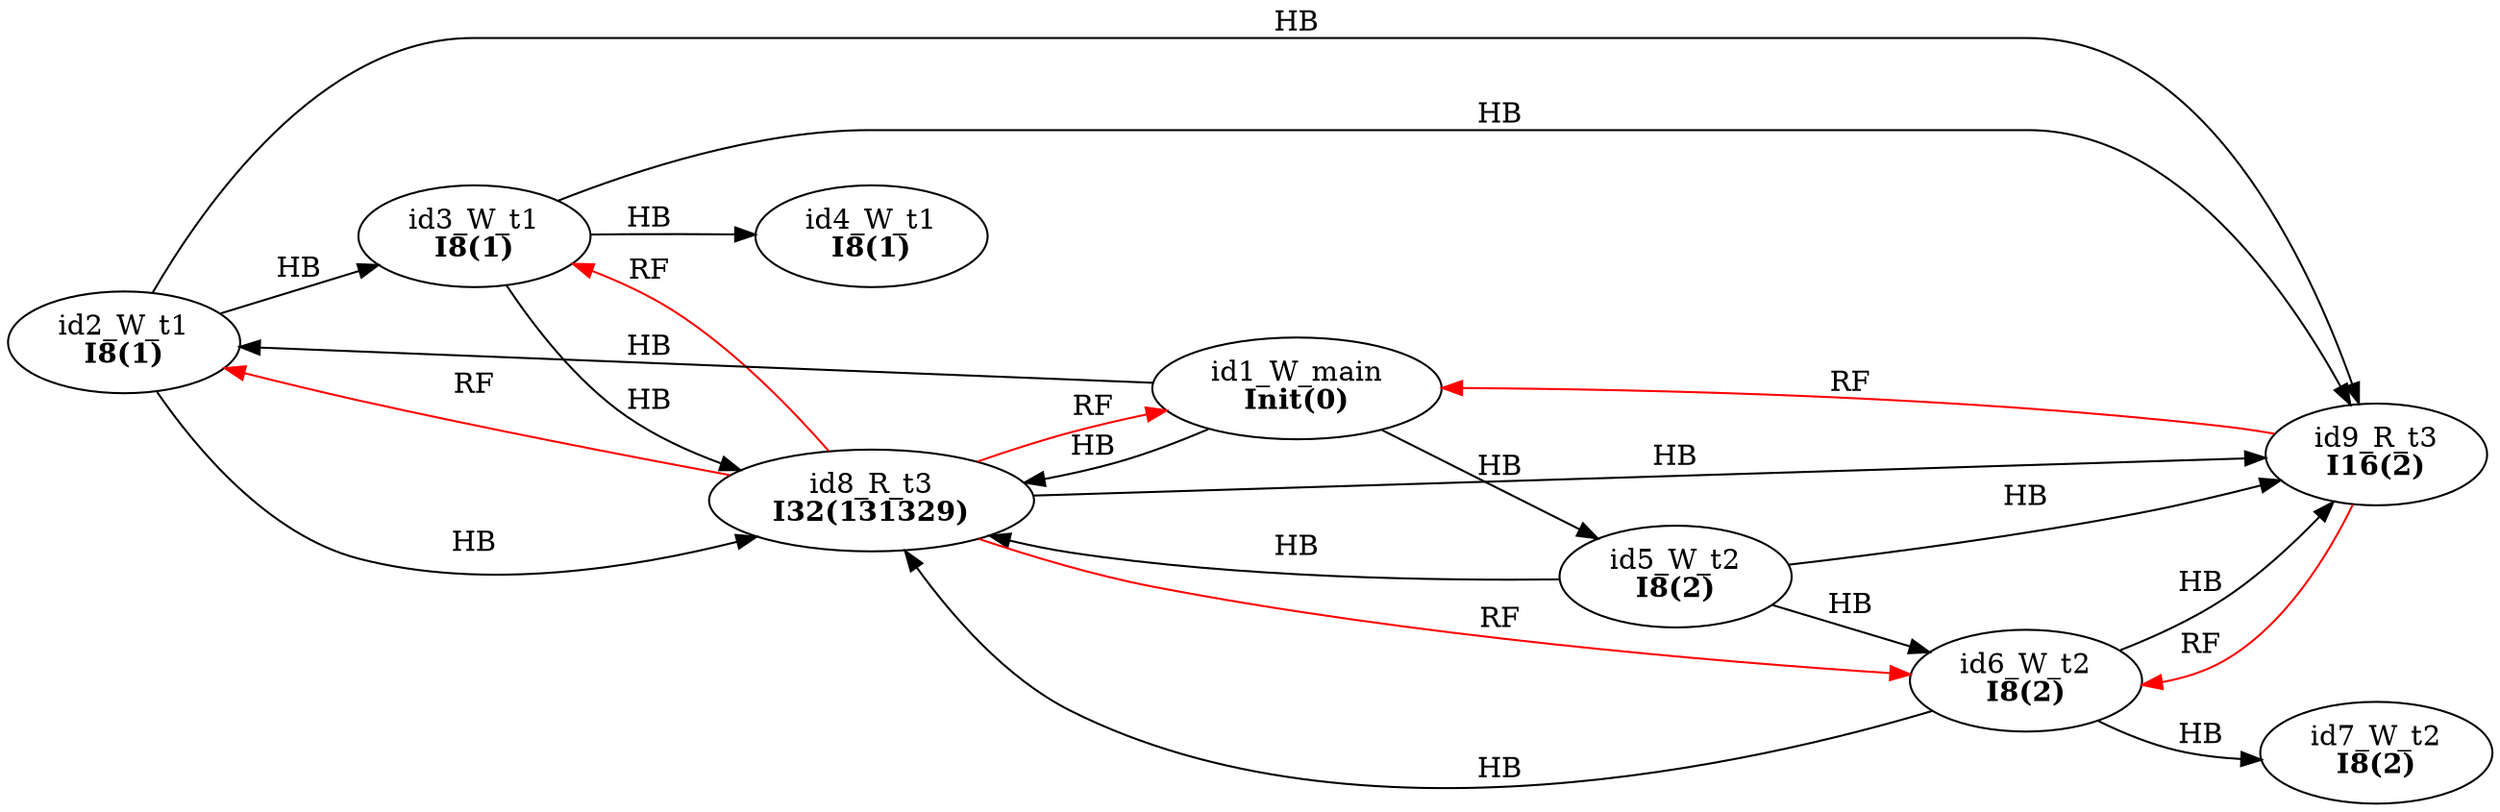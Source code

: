 digraph memory_model {
rankdir=LR;
splines=true; esep=0.5;
id2_W_t1 -> id3_W_t1 [label = "HB", color="black"];
id3_W_t1 -> id4_W_t1 [label = "HB", color="black"];
id5_W_t2 -> id6_W_t2 [label = "HB", color="black"];
id6_W_t2 -> id7_W_t2 [label = "HB", color="black"];
id8_R_t3 -> id9_R_t3 [label = "HB", color="black"];
id1_W_main -> id2_W_t1 [label = "HB", color="black"];
id1_W_main -> id5_W_t2 [label = "HB", color="black"];
id1_W_main -> id8_R_t3 [label = "HB", color="black"];
id2_W_t1 -> id8_R_t3 [label = "HB", color="black"];
id2_W_t1 -> id9_R_t3 [label = "HB", color="black"];
id3_W_t1 -> id8_R_t3 [label = "HB", color="black"];
id3_W_t1 -> id9_R_t3 [label = "HB", color="black"];
id5_W_t2 -> id8_R_t3 [label = "HB", color="black"];
id5_W_t2 -> id9_R_t3 [label = "HB", color="black"];
id6_W_t2 -> id8_R_t3 [label = "HB", color="black"];
id6_W_t2 -> id9_R_t3 [label = "HB", color="black"];
id8_R_t3 -> id1_W_main [label = "RF", color="red"];
id8_R_t3 -> id2_W_t1 [label = "RF", color="red"];
id8_R_t3 -> id3_W_t1 [label = "RF", color="red"];
id8_R_t3 -> id6_W_t2 [label = "RF", color="red"];
id9_R_t3 -> id1_W_main [label = "RF", color="red"];
id9_R_t3 -> id6_W_t2 [label = "RF", color="red"];
id1_W_main [label=<id1_W_main<br/><B>Init(0)</B>>, pos="5.0,6!"]
id2_W_t1 [label=<id2_W_t1<br/><B>I8(1)</B>>, pos="0,4!"]
id3_W_t1 [label=<id3_W_t1<br/><B>I8(1)</B>>, pos="0,2!"]
id4_W_t1 [label=<id4_W_t1<br/><B>I8(1)</B>>, pos="0,0!"]
id5_W_t2 [label=<id5_W_t2<br/><B>I8(2)</B>>, pos="5,4!"]
id6_W_t2 [label=<id6_W_t2<br/><B>I8(2)</B>>, pos="5,2!"]
id7_W_t2 [label=<id7_W_t2<br/><B>I8(2)</B>>, pos="5,0!"]
id8_R_t3 [label=<id8_R_t3<br/><B>I32(131329)</B>>, pos="10,4!"]
id9_R_t3 [label=<id9_R_t3<br/><B>I16(2)</B>>, pos="10,2!"]
}
